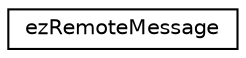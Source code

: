 digraph "Graphical Class Hierarchy"
{
 // LATEX_PDF_SIZE
  edge [fontname="Helvetica",fontsize="10",labelfontname="Helvetica",labelfontsize="10"];
  node [fontname="Helvetica",fontsize="10",shape=record];
  rankdir="LR";
  Node0 [label="ezRemoteMessage",height=0.2,width=0.4,color="black", fillcolor="white", style="filled",URL="$d5/d37/classez_remote_message.htm",tooltip="Encapsulates all the data that is transmitted when sending or receiving a message with ezRemoteInterf..."];
}
